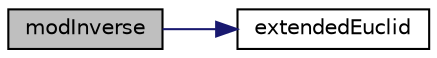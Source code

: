 digraph "modInverse"
{
  edge [fontname="Helvetica",fontsize="10",labelfontname="Helvetica",labelfontsize="10"];
  node [fontname="Helvetica",fontsize="10",shape=record];
  rankdir="LR";
  Node1 [label="modInverse",height=0.2,width=0.4,color="black", fillcolor="grey75", style="filled", fontcolor="black"];
  Node1 -> Node2 [color="midnightblue",fontsize="10",style="solid",fontname="Helvetica"];
  Node2 [label="extendedEuclid",height=0.2,width=0.4,color="black", fillcolor="white", style="filled",URL="$EuclidianAlg_8cpp.html#a8cf629c2377f5a483790e9ffb92a9001"];
}
